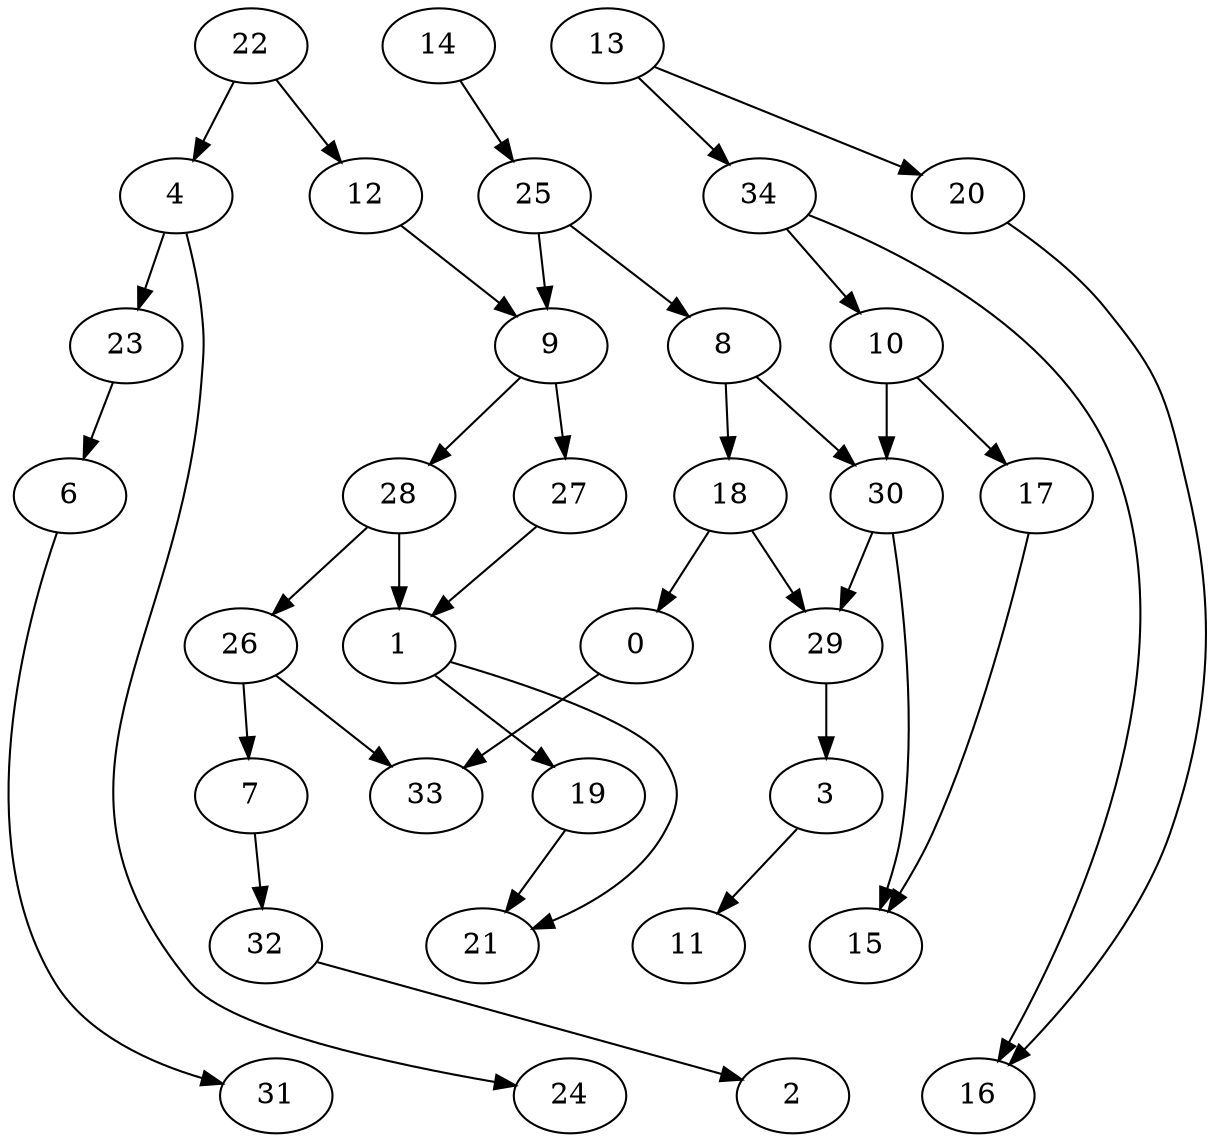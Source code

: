 digraph G {
    0;
    33;
    1;
    19;
    21;
    3;
    11;
    4;
    23;
    24;
    6;
    31;
    13;
    20;
    34;
    16;
    10;
    30;
    17;
    14;
    25;
    8;
    9;
    18;
    27;
    28;
    22;
    12;
    7;
    32;
    2;
    29;
    15;
    26;
    0 -> 33 [weight=0];
    1 -> 19 [weight=0];
    1 -> 21 [weight=0];
    19 -> 21 [weight=0];
    3 -> 11 [weight=0];
    4 -> 23 [weight=0];
    4 -> 24 [weight=0];
    23 -> 6 [weight=0];
    6 -> 31 [weight=0];
    13 -> 20 [weight=0];
    13 -> 34 [weight=0];
    20 -> 16 [weight=0];
    34 -> 10 [weight=0];
    34 -> 16 [weight=0];
    10 -> 30 [weight=1];
    10 -> 17 [weight=0];
    30 -> 29 [weight=0];
    30 -> 15 [weight=0];
    17 -> 15 [weight=0];
    14 -> 25 [weight=0];
    25 -> 8 [weight=0];
    25 -> 9 [weight=0];
    8 -> 18 [weight=0];
    8 -> 30 [weight=0];
    9 -> 27 [weight=0];
    9 -> 28 [weight=0];
    18 -> 0 [weight=0];
    18 -> 29 [weight=0];
    27 -> 1 [weight=0];
    28 -> 1 [weight=1];
    28 -> 26 [weight=0];
    22 -> 4 [weight=0];
    22 -> 12 [weight=0];
    12 -> 9 [weight=0];
    7 -> 32 [weight=0];
    32 -> 2 [weight=0];
    29 -> 3 [weight=1];
    26 -> 33 [weight=0];
    26 -> 7 [weight=0];
}
